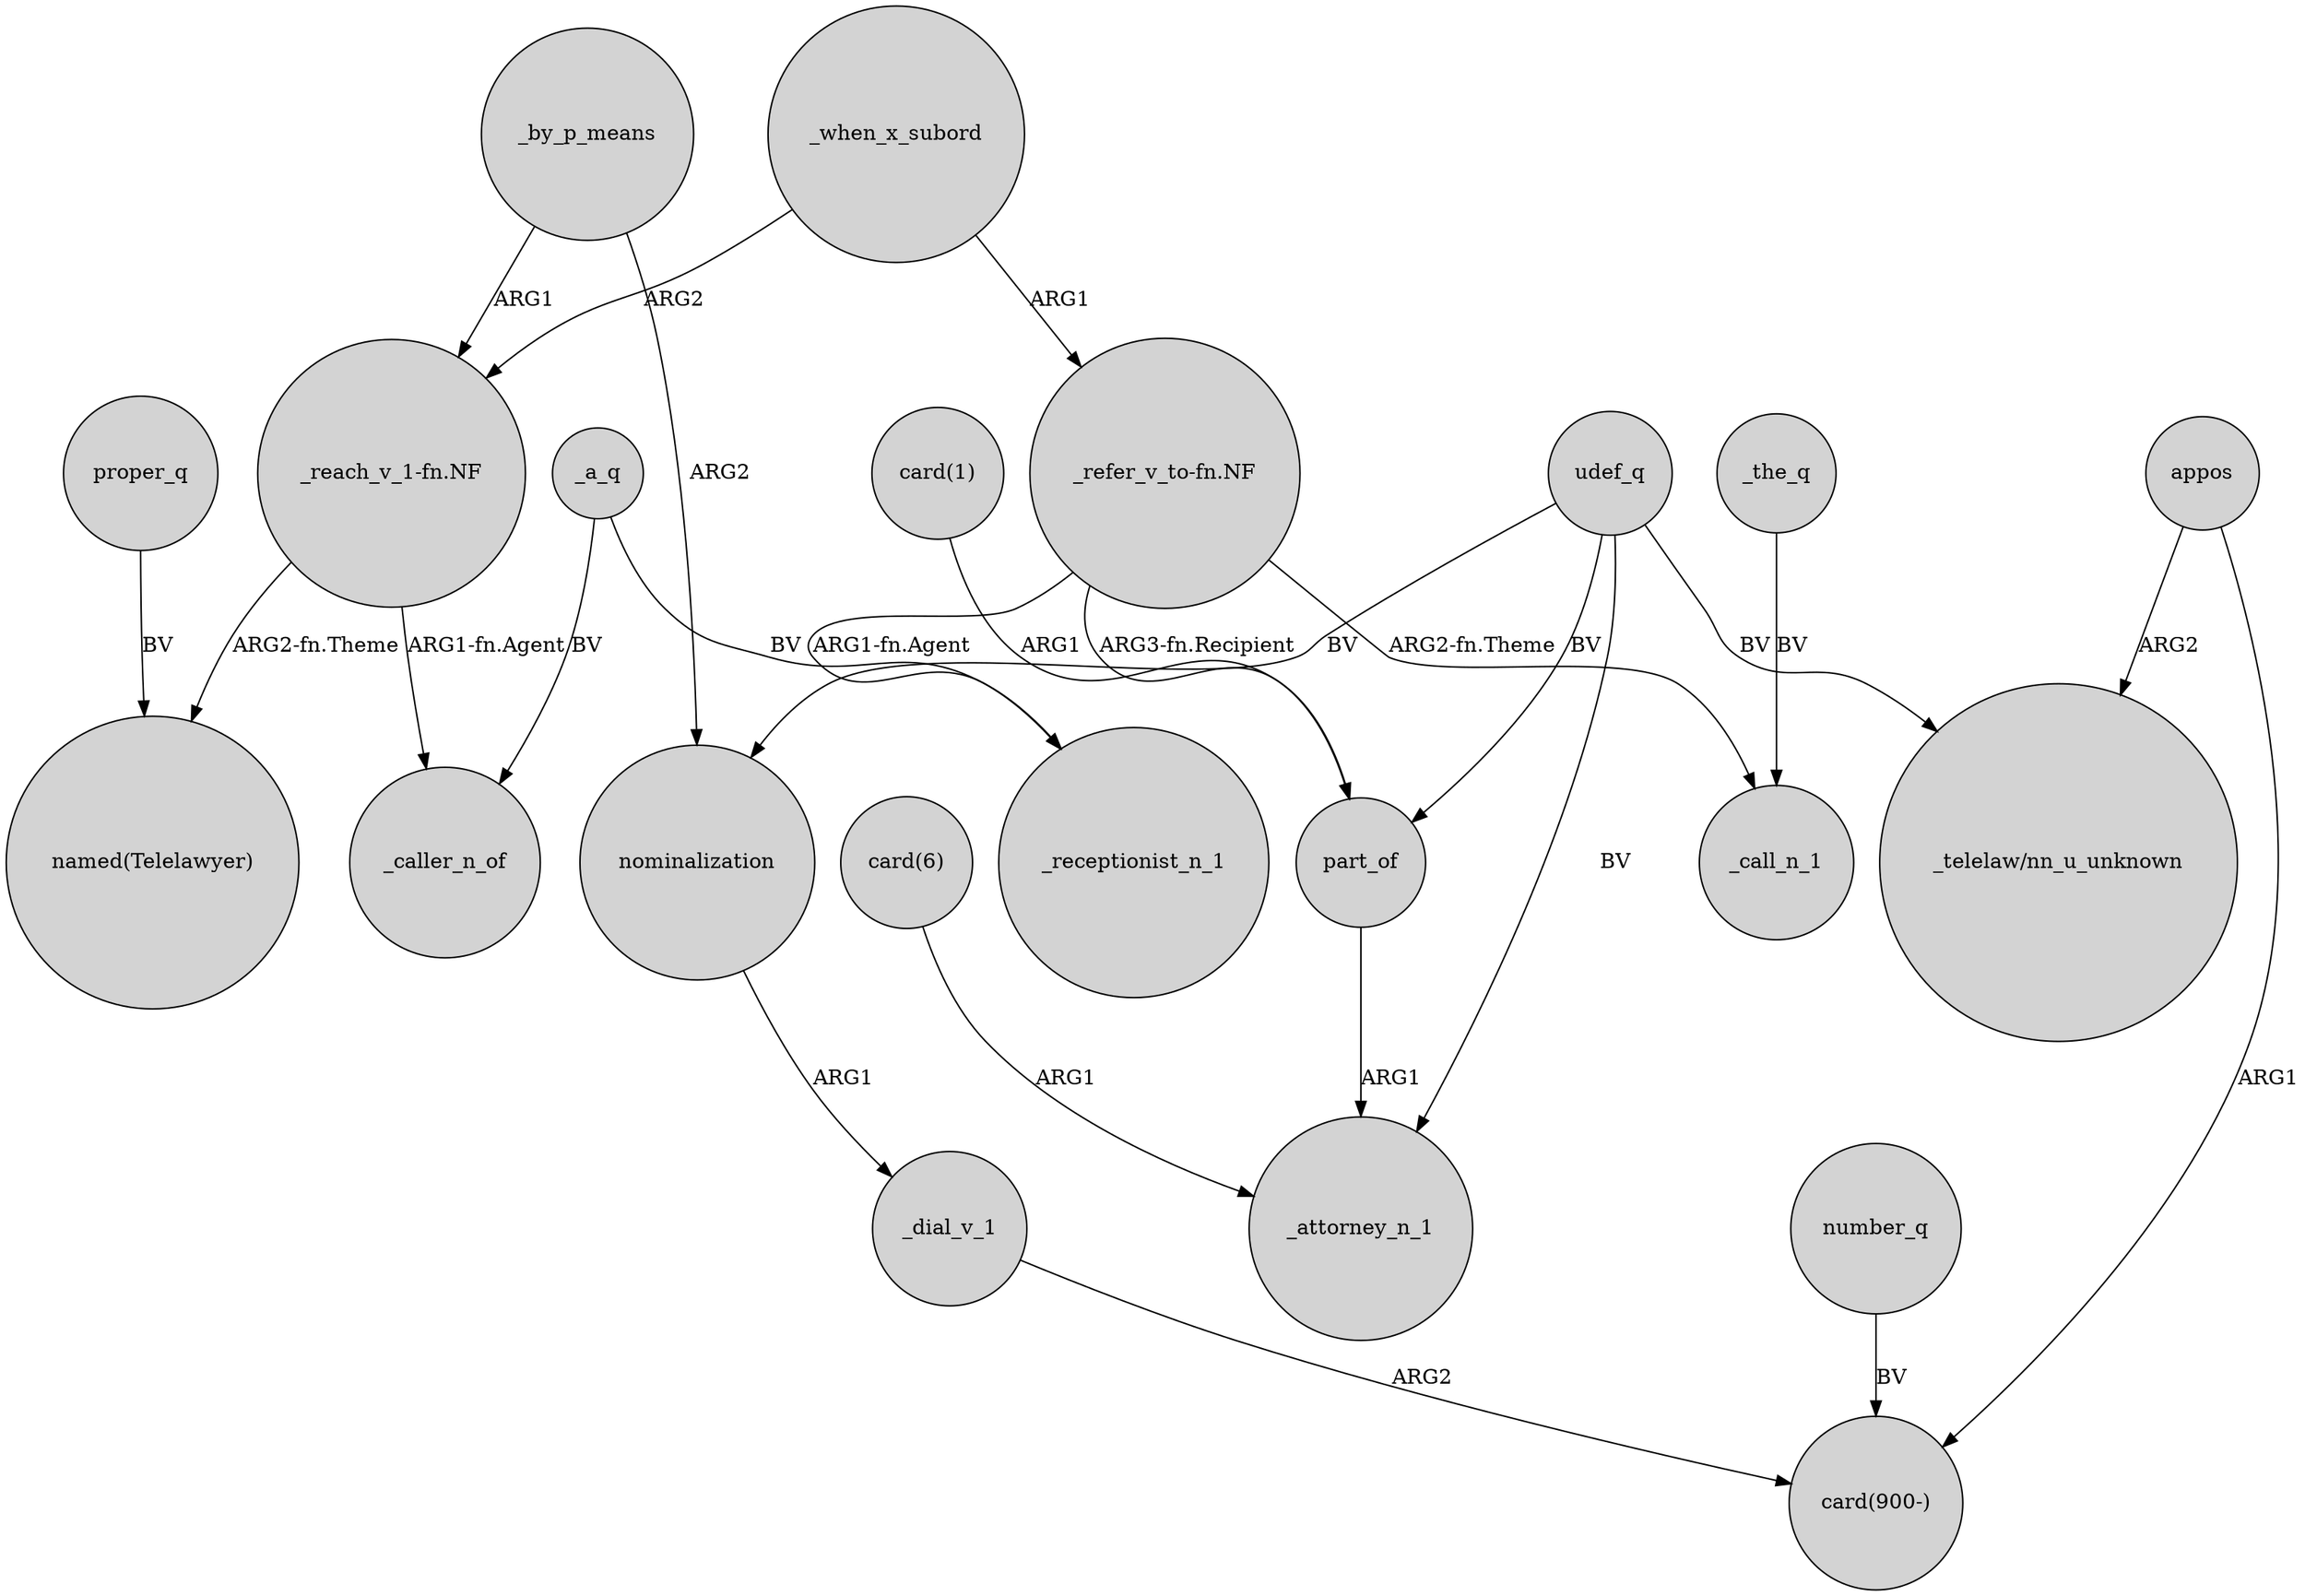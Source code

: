 digraph {
	node [shape=circle style=filled]
	proper_q -> "named(Telelawyer)" [label=BV]
	_a_q -> _receptionist_n_1 [label=BV]
	_a_q -> _caller_n_of [label=BV]
	nominalization -> _dial_v_1 [label=ARG1]
	udef_q -> part_of [label=BV]
	_by_p_means -> nominalization [label=ARG2]
	_when_x_subord -> "_refer_v_to-fn.NF" [label=ARG1]
	"_reach_v_1-fn.NF" -> "named(Telelawyer)" [label="ARG2-fn.Theme"]
	number_q -> "card(900-)" [label=BV]
	_when_x_subord -> "_reach_v_1-fn.NF" [label=ARG2]
	"_refer_v_to-fn.NF" -> part_of [label="ARG3-fn.Recipient"]
	_dial_v_1 -> "card(900-)" [label=ARG2]
	"_refer_v_to-fn.NF" -> _receptionist_n_1 [label="ARG1-fn.Agent"]
	udef_q -> "_telelaw/nn_u_unknown" [label=BV]
	"_refer_v_to-fn.NF" -> _call_n_1 [label="ARG2-fn.Theme"]
	udef_q -> _attorney_n_1 [label=BV]
	_the_q -> _call_n_1 [label=BV]
	appos -> "card(900-)" [label=ARG1]
	_by_p_means -> "_reach_v_1-fn.NF" [label=ARG1]
	udef_q -> nominalization [label=BV]
	"card(1)" -> part_of [label=ARG1]
	part_of -> _attorney_n_1 [label=ARG1]
	"card(6)" -> _attorney_n_1 [label=ARG1]
	appos -> "_telelaw/nn_u_unknown" [label=ARG2]
	"_reach_v_1-fn.NF" -> _caller_n_of [label="ARG1-fn.Agent"]
}
